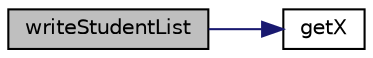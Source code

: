 digraph "writeStudentList"
{
  edge [fontname="Helvetica",fontsize="10",labelfontname="Helvetica",labelfontsize="10"];
  node [fontname="Helvetica",fontsize="10",shape=record];
  rankdir="LR";
  Node1 [label="writeStudentList",height=0.2,width=0.4,color="black", fillcolor="grey75", style="filled", fontcolor="black"];
  Node1 -> Node2 [color="midnightblue",fontsize="10",style="solid",fontname="Helvetica"];
  Node2 [label="getX",height=0.2,width=0.4,color="black", fillcolor="white", style="filled",URL="$StudentList_8c.html#a6d3ac345eba2405cff0faa7a85bac468"];
}
